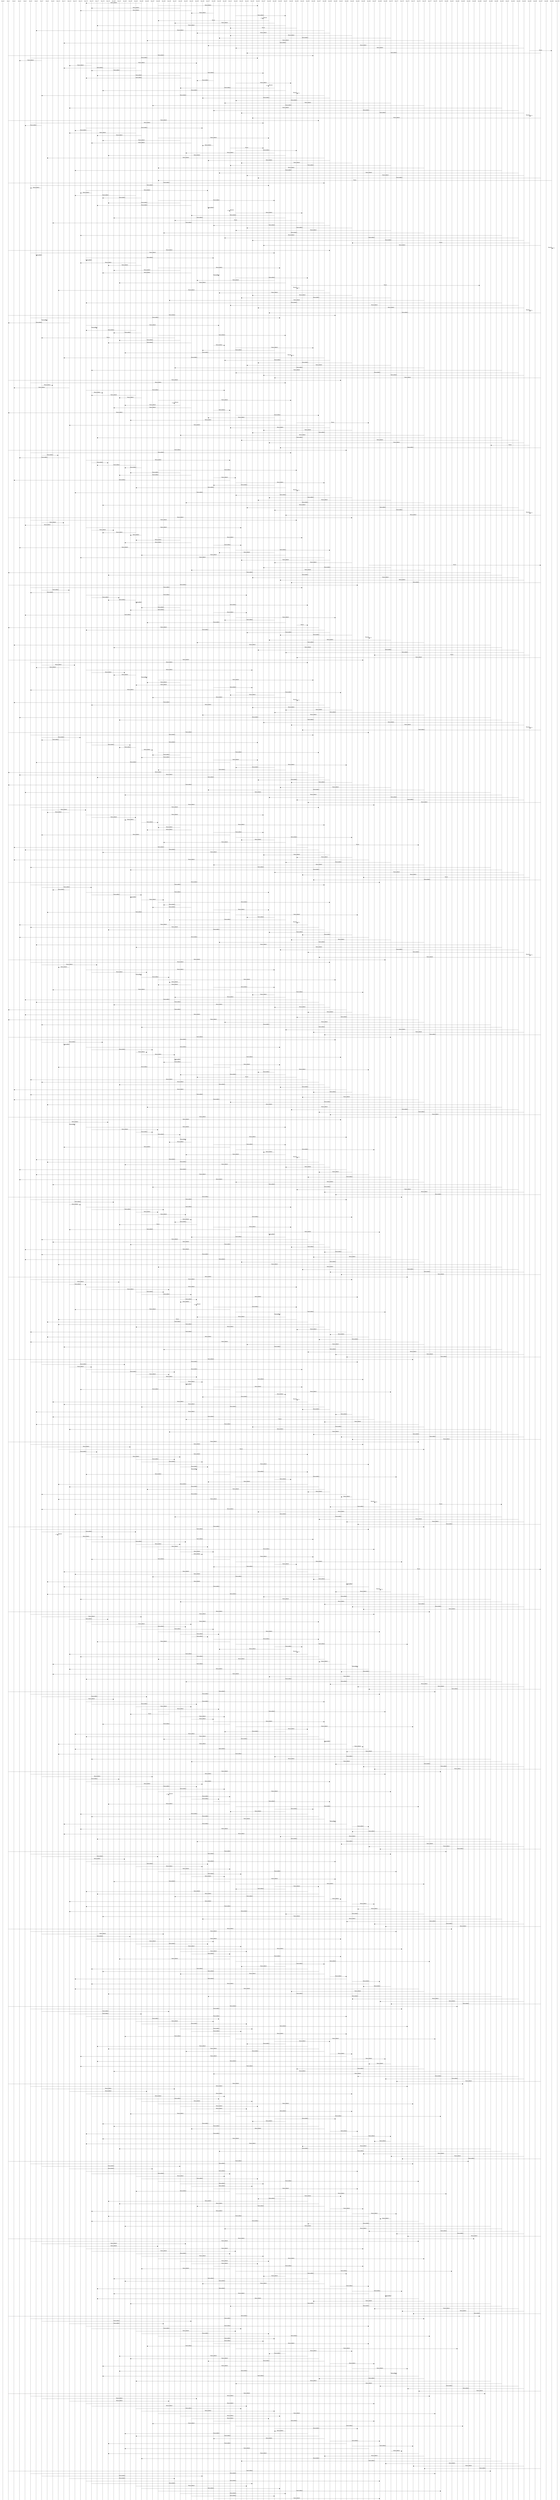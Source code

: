 msc{

Actor0,Actor1,Actor2,Actor3,Actor4,Actor5,Actor6,Actor7,Actor8,Actor9,Actor10,Actor11,Actor12,Actor13,Actor14,Actor15,Actor16,Actor17,Actor18,Actor19,Actor20,Actor21,Actor22,Actor23,Actor24,Actor25,Actor26,Actor27,Actor28,Actor29,Actor30,Actor31,Actor32,Actor33,Actor34,Actor35,Actor36,Actor37,Actor38,Actor39,Actor40,Actor41,Actor42,Actor43,Actor44,Actor45,Actor46,Actor47,Actor48,Actor49,Actor50,Actor51,Actor52,Actor53,Actor54,Actor55,Actor56,Actor57,Actor58,Actor59,Actor60,Actor61,Actor62,Actor63,Actor64,Actor65,Actor66,Actor67,Actor68,Actor69,Actor70,Actor71,Actor72,Actor73,Actor74,Actor75,Actor76,Actor77,Actor78,Actor79,Actor80,Actor81,Actor82,Actor83,Actor84,Actor85,Actor86,Actor87,Actor88,Actor89,Actor90,Actor91,Actor92,Actor93,Actor94,Actor95,Actor96,Actor97,Actor98,Actor99,Actor100;
 Actor25 => Actor15 [label="RemoveMe(G"];
 Actor28 => Actor46 [label="RemoveMe(G"];
 Actor32 => Actor16 [label="RemoveMe(G"];
 Actor34 => Actor14 [label="RemoveMe(G"];
 Actor38 => Actor34 [label="RemoveMe(G"];
 Actor42 => Actor51 [label="RemoveMe(G"];
 Actor47 => Actor47 [label="Remind"];
 Actor48 => Actor28 [label="Rumor"];
 Actor49 => Actor31 [label="RemoveMe(G"];
 Actor51 => Actor17 [label="RemoveMe(G"];
 Actor53 => Actor41 [label="Rumor"];
 Actor58 => Actor6 [label="RemoveMe(G"];
 Actor59 => Actor35 [label="RemoveMe(G"];
 Actor63 => Actor41 [label="RemoveMe(G"];
 Actor70 => Actor39 [label="RemoveMe(G"];
 Actor76 => Actor26 [label="RemoveMe(G"];
 Actor90 => Actor11 [label="RemoveMe(G"];
 Actor93 => Actor37 [label="RemoveMe(G"];
 Actor94 => Actor42 [label="RemoveMe(G"];
 Actor95 => Actor99 [label="Rumor"];
 Actor97 => Actor44 [label="RemoveMe(G"];
 Actor1 => Actor56 [label="RemoveMe(G"];
 Actor5 => Actor46 [label="RemoveMe(G"];
 Actor7 => Actor3 [label="RemoveMe(G"];
 Actor15 => Actor35 [label="RemoveMe(G"];
 Actor16 => Actor12 [label="RemoveMe(G"];
 Actor24 => Actor11 [label="RemoveMe(G"];
 Actor25 => Actor16 [label="RemoveMe(G"];
 Actor28 => Actor47 [label="RemoveMe(G"];
 Actor32 => Actor17 [label="RemoveMe(G"];
 Actor34 => Actor15 [label="RemoveMe(G"];
 Actor38 => Actor35 [label="RemoveMe(G"];
 Actor42 => Actor52 [label="RemoveMe(G"];
 Actor48 => Actor48 [label="Remind"];
 Actor49 => Actor32 [label="RemoveMe(G"];
 Actor51 => Actor18 [label="RemoveMe(G"];
 Actor53 => Actor53 [label="Remind"];
 Actor58 => Actor7 [label="RemoveMe(G"];
 Actor59 => Actor36 [label="RemoveMe(G"];
 Actor63 => Actor42 [label="RemoveMe(G"];
 Actor70 => Actor40 [label="RemoveMe(G"];
 Actor76 => Actor27 [label="RemoveMe(G"];
 Actor90 => Actor12 [label="RemoveMe(G"];
 Actor93 => Actor38 [label="RemoveMe(G"];
 Actor94 => Actor43 [label="RemoveMe(G"];
 Actor95 => Actor95 [label="Remind"];
 Actor97 => Actor45 [label="RemoveMe(G"];
 Actor1 => Actor57 [label="RemoveMe(G"];
 Actor5 => Actor47 [label="RemoveMe(G"];
 Actor7 => Actor4 [label="RemoveMe(G"];
 Actor15 => Actor36 [label="RemoveMe(G"];
 Actor16 => Actor13 [label="RemoveMe(G"];
 Actor24 => Actor12 [label="RemoveMe(G"];
 Actor25 => Actor17 [label="RemoveMe(G"];
 Actor28 => Actor48 [label="RemoveMe(G"];
 Actor32 => Actor18 [label="RemoveMe(G"];
 Actor34 => Actor16 [label="RemoveMe(G"];
 Actor38 => Actor36 [label="RemoveMe(G"];
 Actor41 => Actor47 [label="Rumor"];
 Actor42 => Actor53 [label="RemoveMe(G"];
 Actor49 => Actor33 [label="RemoveMe(G"];
 Actor51 => Actor19 [label="RemoveMe(G"];
 Actor58 => Actor8 [label="RemoveMe(G"];
 Actor59 => Actor37 [label="RemoveMe(G"];
 Actor63 => Actor43 [label="RemoveMe(G"];
 Actor70 => Actor41 [label="RemoveMe(G"];
 Actor76 => Actor28 [label="RemoveMe(G"];
 Actor90 => Actor13 [label="RemoveMe(G"];
 Actor93 => Actor39 [label="RemoveMe(G"];
 Actor94 => Actor44 [label="RemoveMe(G"];
 Actor97 => Actor46 [label="RemoveMe(G"];
 Actor99 => Actor28 [label="Rumor"];
 Actor1 => Actor58 [label="RemoveMe(G"];
 Actor5 => Actor48 [label="RemoveMe(G"];
 Actor7 => Actor5 [label="RemoveMe(G"];
 Actor15 => Actor37 [label="RemoveMe(G"];
 Actor16 => Actor14 [label="RemoveMe(G"];
 Actor24 => Actor13 [label="RemoveMe(G"];
 Actor25 => Actor18 [label="RemoveMe(G"];
 Actor28 => Actor49 [label="RemoveMe(G"];
 Actor32 => Actor19 [label="RemoveMe(G"];
 Actor34 => Actor17 [label="RemoveMe(G"];
 Actor38 => Actor37 [label="RemoveMe(G"];
 Actor41 => Actor41 [label="Remind"];
 Actor42 => Actor54 [label="RemoveMe(G"];
 Actor49 => Actor34 [label="RemoveMe(G"];
 Actor51 => Actor20 [label="RemoveMe(G"];
 Actor53 => Actor31 [label="Rumor"];
 Actor58 => Actor9 [label="RemoveMe(G"];
 Actor59 => Actor38 [label="RemoveMe(G"];
 Actor63 => Actor44 [label="RemoveMe(G"];
 Actor70 => Actor42 [label="RemoveMe(G"];
 Actor76 => Actor29 [label="RemoveMe(G"];
 Actor90 => Actor14 [label="RemoveMe(G"];
 Actor93 => Actor40 [label="RemoveMe(G"];
 Actor94 => Actor45 [label="RemoveMe(G"];
 Actor95 => Actor63 [label="Rumor"];
 Actor97 => Actor47 [label="RemoveMe(G"];
 Actor99 => Actor99 [label="Remind"];
 Actor1 => Actor59 [label="RemoveMe(G"];
 Actor5 => Actor49 [label="RemoveMe(G"];
 Actor7 => Actor6 [label="RemoveMe(G"];
 Actor15 => Actor38 [label="RemoveMe(G"];
 Actor16 => Actor15 [label="RemoveMe(G"];
 Actor24 => Actor14 [label="RemoveMe(G"];
 Actor25 => Actor19 [label="RemoveMe(G"];
 Actor28 => Actor50 [label="RemoveMe(G"];
 Actor32 => Actor20 [label="RemoveMe(G"];
 Actor34 => Actor18 [label="RemoveMe(G"];
 Actor38 => Actor39 [label="RemoveMe(G"];
 Actor42 => Actor55 [label="RemoveMe(G"];
 Actor49 => Actor35 [label="RemoveMe(G"];
 Actor51 => Actor21 [label="RemoveMe(G"];
 Actor52 => Actor86 [label="Rumor"];
 Actor53 => Actor53 [label="Remind"];
 Actor58 => Actor10 [label="RemoveMe(G"];
 Actor59 => Actor39 [label="RemoveMe(G"];
 Actor63 => Actor45 [label="RemoveMe(G"];
 Actor70 => Actor43 [label="RemoveMe(G"];
 Actor76 => Actor30 [label="RemoveMe(G"];
 Actor90 => Actor15 [label="RemoveMe(G"];
 Actor93 => Actor41 [label="RemoveMe(G"];
 Actor94 => Actor46 [label="RemoveMe(G"];
 Actor95 => Actor95 [label="Remind"];
 Actor97 => Actor48 [label="RemoveMe(G"];
 Actor1 => Actor60 [label="RemoveMe(G"];
 Actor5 => Actor50 [label="RemoveMe(G"];
 Actor7 => Actor8 [label="RemoveMe(G"];
 Actor12 => Actor1 [label="RemoveMe(G"];
 Actor15 => Actor39 [label="RemoveMe(G"];
 Actor16 => Actor17 [label="RemoveMe(G"];
 Actor24 => Actor15 [label="RemoveMe(G"];
 Actor25 => Actor20 [label="RemoveMe(G"];
 Actor28 => Actor51 [label="RemoveMe(G"];
 Actor31 => Actor7 [label="Rumor"];
 Actor32 => Actor21 [label="RemoveMe(G"];
 Actor34 => Actor19 [label="RemoveMe(G"];
 Actor38 => Actor40 [label="RemoveMe(G"];
 Actor42 => Actor56 [label="RemoveMe(G"];
 Actor49 => Actor36 [label="RemoveMe(G"];
 Actor51 => Actor22 [label="RemoveMe(G"];
 Actor52 => Actor52 [label="Remind"];
 Actor58 => Actor11 [label="RemoveMe(G"];
 Actor59 => Actor40 [label="RemoveMe(G"];
 Actor63 => Actor46 [label="RemoveMe(G"];
 Actor70 => Actor44 [label="RemoveMe(G"];
 Actor76 => Actor31 [label="RemoveMe(G"];
 Actor90 => Actor16 [label="RemoveMe(G"];
 Actor93 => Actor42 [label="RemoveMe(G"];
 Actor94 => Actor47 [label="RemoveMe(G"];
 Actor97 => Actor49 [label="RemoveMe(G"];
 Actor1 => Actor61 [label="RemoveMe(G"];
 Actor5 => Actor51 [label="RemoveMe(G"];
 Actor7 => Actor9 [label="RemoveMe(G"];
 Actor12 => Actor2 [label="RemoveMe(G"];
 Actor15 => Actor40 [label="RemoveMe(G"];
 Actor16 => Actor18 [label="RemoveMe(G"];
 Actor24 => Actor16 [label="RemoveMe(G"];
 Actor25 => Actor21 [label="RemoveMe(G"];
 Actor28 => Actor52 [label="RemoveMe(G"];
 Actor31 => Actor31 [label="Remind"];
 Actor32 => Actor22 [label="RemoveMe(G"];
 Actor34 => Actor20 [label="RemoveMe(G"];
 Actor38 => Actor41 [label="RemoveMe(G"];
 Actor41 => Actor1 [label="RemoveMe(G"];
 Actor42 => Actor57 [label="RemoveMe(G"];
 Actor49 => Actor37 [label="RemoveMe(G"];
 Actor51 => Actor23 [label="RemoveMe(G"];
 Actor53 => Actor66 [label="Rumor"];
 Actor58 => Actor12 [label="RemoveMe(G"];
 Actor59 => Actor41 [label="RemoveMe(G"];
 Actor63 => Actor47 [label="RemoveMe(G"];
 Actor70 => Actor45 [label="RemoveMe(G"];
 Actor76 => Actor32 [label="RemoveMe(G"];
 Actor90 => Actor17 [label="RemoveMe(G"];
 Actor93 => Actor43 [label="RemoveMe(G"];
 Actor94 => Actor48 [label="RemoveMe(G"];
 Actor95 => Actor88 [label="Rumor"];
 Actor97 => Actor50 [label="RemoveMe(G"];
 Actor1 => Actor62 [label="RemoveMe(G"];
 Actor5 => Actor52 [label="RemoveMe(G"];
 Actor7 => Actor10 [label="RemoveMe(G"];
 Actor12 => Actor3 [label="RemoveMe(G"];
 Actor15 => Actor41 [label="RemoveMe(G"];
 Actor16 => Actor19 [label="RemoveMe(G"];
 Actor24 => Actor17 [label="RemoveMe(G"];
 Actor25 => Actor22 [label="RemoveMe(G"];
 Actor28 => Actor53 [label="RemoveMe(G"];
 Actor32 => Actor23 [label="RemoveMe(G"];
 Actor34 => Actor21 [label="RemoveMe(G"];
 Actor38 => Actor42 [label="RemoveMe(G"];
 Actor41 => Actor2 [label="RemoveMe(G"];
 Actor42 => Actor58 [label="RemoveMe(G"];
 Actor49 => Actor38 [label="RemoveMe(G"];
 Actor51 => Actor24 [label="RemoveMe(G"];
 Actor53 => Actor53 [label="Remind"];
 Actor58 => Actor13 [label="RemoveMe(G"];
 Actor59 => Actor42 [label="RemoveMe(G"];
 Actor63 => Actor48 [label="RemoveMe(G"];
 Actor70 => Actor46 [label="RemoveMe(G"];
 Actor76 => Actor33 [label="RemoveMe(G"];
 Actor90 => Actor18 [label="RemoveMe(G"];
 Actor93 => Actor44 [label="RemoveMe(G"];
 Actor94 => Actor49 [label="RemoveMe(G"];
 Actor95 => Actor95 [label="Remind"];
 Actor97 => Actor51 [label="RemoveMe(G"];
 Actor1 => Actor63 [label="RemoveMe(G"];
 Actor5 => Actor53 [label="RemoveMe(G"];
 Actor7 => Actor11 [label="RemoveMe(G"];
 Actor12 => Actor4 [label="RemoveMe(G"];
 Actor15 => Actor43 [label="RemoveMe(G"];
 Actor16 => Actor20 [label="RemoveMe(G"];
 Actor24 => Actor18 [label="RemoveMe(G"];
 Actor25 => Actor23 [label="RemoveMe(G"];
 Actor28 => Actor54 [label="RemoveMe(G"];
 Actor32 => Actor24 [label="RemoveMe(G"];
 Actor34 => Actor22 [label="RemoveMe(G"];
 Actor38 => Actor43 [label="RemoveMe(G"];
 Actor41 => Actor3 [label="RemoveMe(G"];
 Actor42 => Actor59 [label="RemoveMe(G"];
 Actor49 => Actor39 [label="RemoveMe(G"];
 Actor51 => Actor25 [label="RemoveMe(G"];
 Actor58 => Actor14 [label="RemoveMe(G"];
 Actor59 => Actor43 [label="RemoveMe(G"];
 Actor63 => Actor49 [label="RemoveMe(G"];
 Actor66 => Actor97 [label="Rumor"];
 Actor70 => Actor47 [label="RemoveMe(G"];
 Actor76 => Actor34 [label="RemoveMe(G"];
 Actor88 => Actor1 [label="RemoveMe(G"];
 Actor90 => Actor19 [label="RemoveMe(G"];
 Actor93 => Actor45 [label="RemoveMe(G"];
 Actor94 => Actor50 [label="RemoveMe(G"];
 Actor97 => Actor52 [label="RemoveMe(G"];
 Actor1 => Actor64 [label="RemoveMe(G"];
 Actor5 => Actor54 [label="RemoveMe(G"];
 Actor7 => Actor12 [label="RemoveMe(G"];
 Actor12 => Actor5 [label="RemoveMe(G"];
 Actor15 => Actor44 [label="RemoveMe(G"];
 Actor16 => Actor21 [label="RemoveMe(G"];
 Actor24 => Actor19 [label="RemoveMe(G"];
 Actor25 => Actor24 [label="RemoveMe(G"];
 Actor28 => Actor55 [label="RemoveMe(G"];
 Actor32 => Actor25 [label="RemoveMe(G"];
 Actor34 => Actor23 [label="RemoveMe(G"];
 Actor38 => Actor44 [label="RemoveMe(G"];
 Actor41 => Actor4 [label="RemoveMe(G"];
 Actor42 => Actor60 [label="RemoveMe(G"];
 Actor49 => Actor40 [label="RemoveMe(G"];
 Actor51 => Actor26 [label="RemoveMe(G"];
 Actor53 => Actor55 [label="Rumor"];
 Actor57 => Actor1 [label="RemoveMe(G"];
 Actor58 => Actor15 [label="RemoveMe(G"];
 Actor59 => Actor44 [label="RemoveMe(G"];
 Actor63 => Actor50 [label="RemoveMe(G"];
 Actor66 => Actor66 [label="Remind"];
 Actor70 => Actor48 [label="RemoveMe(G"];
 Actor76 => Actor35 [label="RemoveMe(G"];
 Actor88 => Actor2 [label="RemoveMe(G"];
 Actor90 => Actor20 [label="RemoveMe(G"];
 Actor93 => Actor46 [label="RemoveMe(G"];
 Actor94 => Actor51 [label="RemoveMe(G"];
 Actor95 => Actor67 [label="Rumor"];
 Actor97 => Actor53 [label="RemoveMe(G"];
 Actor1 => Actor65 [label="RemoveMe(G"];
 Actor5 => Actor55 [label="RemoveMe(G"];
 Actor7 => Actor13 [label="RemoveMe(G"];
 Actor12 => Actor6 [label="RemoveMe(G"];
 Actor15 => Actor45 [label="RemoveMe(G"];
 Actor16 => Actor22 [label="RemoveMe(G"];
 Actor24 => Actor20 [label="RemoveMe(G"];
 Actor25 => Actor26 [label="RemoveMe(G"];
 Actor28 => Actor56 [label="RemoveMe(G"];
 Actor32 => Actor26 [label="RemoveMe(G"];
 Actor34 => Actor24 [label="RemoveMe(G"];
 Actor38 => Actor45 [label="RemoveMe(G"];
 Actor41 => Actor5 [label="RemoveMe(G"];
 Actor42 => Actor61 [label="RemoveMe(G"];
 Actor49 => Actor41 [label="RemoveMe(G"];
 Actor51 => Actor27 [label="RemoveMe(G"];
 Actor53 => Actor53 [label="Remind"];
 Actor57 => Actor2 [label="RemoveMe(G"];
 Actor58 => Actor16 [label="RemoveMe(G"];
 Actor59 => Actor45 [label="RemoveMe(G"];
 Actor63 => Actor51 [label="RemoveMe(G"];
 Actor70 => Actor49 [label="RemoveMe(G"];
 Actor76 => Actor36 [label="RemoveMe(G"];
 Actor88 => Actor3 [label="RemoveMe(G"];
 Actor90 => Actor21 [label="RemoveMe(G"];
 Actor93 => Actor47 [label="RemoveMe(G"];
 Actor94 => Actor52 [label="RemoveMe(G"];
 Actor95 => Actor95 [label="Remind"];
 Actor97 => Actor54 [label="RemoveMe(G"];
 Actor1 => Actor66 [label="RemoveMe(G"];
 Actor5 => Actor56 [label="RemoveMe(G"];
 Actor7 => Actor14 [label="RemoveMe(G"];
 Actor12 => Actor7 [label="RemoveMe(G"];
 Actor15 => Actor46 [label="RemoveMe(G"];
 Actor16 => Actor23 [label="RemoveMe(G"];
 Actor24 => Actor21 [label="RemoveMe(G"];
 Actor25 => Actor27 [label="RemoveMe(G"];
 Actor28 => Actor57 [label="RemoveMe(G"];
 Actor32 => Actor27 [label="RemoveMe(G"];
 Actor34 => Actor25 [label="RemoveMe(G"];
 Actor38 => Actor46 [label="RemoveMe(G"];
 Actor41 => Actor6 [label="RemoveMe(G"];
 Actor42 => Actor62 [label="RemoveMe(G"];
 Actor49 => Actor42 [label="RemoveMe(G"];
 Actor51 => Actor28 [label="RemoveMe(G"];
 Actor55 => Actor1 [label="RemoveMe(G"];
 Actor57 => Actor3 [label="RemoveMe(G"];
 Actor58 => Actor17 [label="RemoveMe(G"];
 Actor59 => Actor46 [label="RemoveMe(G"];
 Actor63 => Actor52 [label="RemoveMe(G"];
 Actor66 => Actor1 [label="RemoveMe(G"];
 Actor70 => Actor50 [label="RemoveMe(G"];
 Actor76 => Actor37 [label="RemoveMe(G"];
 Actor88 => Actor4 [label="RemoveMe(G"];
 Actor90 => Actor22 [label="RemoveMe(G"];
 Actor93 => Actor48 [label="RemoveMe(G"];
 Actor94 => Actor53 [label="RemoveMe(G"];
 Actor97 => Actor55 [label="RemoveMe(G"];
 Actor1 => Actor67 [label="RemoveMe(G"];
 Actor5 => Actor57 [label="RemoveMe(G"];
 Actor7 => Actor15 [label="RemoveMe(G"];
 Actor12 => Actor8 [label="RemoveMe(G"];
 Actor15 => Actor47 [label="RemoveMe(G"];
 Actor16 => Actor24 [label="RemoveMe(G"];
 Actor24 => Actor22 [label="RemoveMe(G"];
 Actor25 => Actor28 [label="RemoveMe(G"];
 Actor28 => Actor58 [label="RemoveMe(G"];
 Actor32 => Actor28 [label="RemoveMe(G"];
 Actor34 => Actor26 [label="RemoveMe(G"];
 Actor38 => Actor47 [label="RemoveMe(G"];
 Actor41 => Actor7 [label="RemoveMe(G"];
 Actor42 => Actor63 [label="RemoveMe(G"];
 Actor49 => Actor43 [label="RemoveMe(G"];
 Actor51 => Actor29 [label="RemoveMe(G"];
 Actor53 => Actor75 [label="Rumor"];
 Actor55 => Actor2 [label="RemoveMe(G"];
 Actor57 => Actor4 [label="RemoveMe(G"];
 Actor58 => Actor18 [label="RemoveMe(G"];
 Actor59 => Actor47 [label="RemoveMe(G"];
 Actor63 => Actor53 [label="RemoveMe(G"];
 Actor66 => Actor2 [label="RemoveMe(G"];
 Actor70 => Actor51 [label="RemoveMe(G"];
 Actor76 => Actor38 [label="RemoveMe(G"];
 Actor88 => Actor5 [label="RemoveMe(G"];
 Actor90 => Actor23 [label="RemoveMe(G"];
 Actor93 => Actor49 [label="RemoveMe(G"];
 Actor94 => Actor54 [label="RemoveMe(G"];
 Actor95 => Actor65 [label="Rumor"];
 Actor97 => Actor56 [label="RemoveMe(G"];
 Actor1 => Actor68 [label="RemoveMe(G"];
 Actor5 => Actor58 [label="RemoveMe(G"];
 Actor7 => Actor16 [label="RemoveMe(G"];
 Actor12 => Actor9 [label="RemoveMe(G"];
 Actor15 => Actor48 [label="RemoveMe(G"];
 Actor16 => Actor25 [label="RemoveMe(G"];
 Actor24 => Actor23 [label="RemoveMe(G"];
 Actor25 => Actor29 [label="RemoveMe(G"];
 Actor28 => Actor59 [label="RemoveMe(G"];
 Actor32 => Actor29 [label="RemoveMe(G"];
 Actor34 => Actor27 [label="RemoveMe(G"];
 Actor38 => Actor48 [label="RemoveMe(G"];
 Actor41 => Actor8 [label="RemoveMe(G"];
 Actor42 => Actor64 [label="RemoveMe(G"];
 Actor49 => Actor44 [label="RemoveMe(G"];
 Actor51 => Actor30 [label="RemoveMe(G"];
 Actor53 => Actor53 [label="Remind"];
 Actor55 => Actor3 [label="RemoveMe(G"];
 Actor57 => Actor5 [label="RemoveMe(G"];
 Actor58 => Actor19 [label="RemoveMe(G"];
 Actor59 => Actor48 [label="RemoveMe(G"];
 Actor63 => Actor54 [label="RemoveMe(G"];
 Actor66 => Actor3 [label="RemoveMe(G"];
 Actor70 => Actor52 [label="RemoveMe(G"];
 Actor76 => Actor39 [label="RemoveMe(G"];
 Actor88 => Actor6 [label="RemoveMe(G"];
 Actor90 => Actor24 [label="RemoveMe(G"];
 Actor93 => Actor50 [label="RemoveMe(G"];
 Actor94 => Actor55 [label="RemoveMe(G"];
 Actor95 => Actor95 [label="Remind"];
 Actor97 => Actor57 [label="RemoveMe(G"];
 Actor1 => Actor69 [label="RemoveMe(G"];
 Actor5 => Actor59 [label="RemoveMe(G"];
 Actor7 => Actor17 [label="RemoveMe(G"];
 Actor12 => Actor10 [label="RemoveMe(G"];
 Actor15 => Actor49 [label="RemoveMe(G"];
 Actor16 => Actor26 [label="RemoveMe(G"];
 Actor24 => Actor25 [label="RemoveMe(G"];
 Actor25 => Actor30 [label="RemoveMe(G"];
 Actor28 => Actor60 [label="RemoveMe(G"];
 Actor32 => Actor30 [label="RemoveMe(G"];
 Actor34 => Actor28 [label="RemoveMe(G"];
 Actor38 => Actor49 [label="RemoveMe(G"];
 Actor41 => Actor9 [label="RemoveMe(G"];
 Actor42 => Actor65 [label="RemoveMe(G"];
 Actor49 => Actor45 [label="RemoveMe(G"];
 Actor51 => Actor31 [label="RemoveMe(G"];
 Actor55 => Actor4 [label="RemoveMe(G"];
 Actor57 => Actor6 [label="RemoveMe(G"];
 Actor58 => Actor20 [label="RemoveMe(G"];
 Actor59 => Actor49 [label="RemoveMe(G"];
 Actor62 => Actor1 [label="RemoveMe(G"];
 Actor63 => Actor55 [label="RemoveMe(G"];
 Actor66 => Actor4 [label="RemoveMe(G"];
 Actor70 => Actor53 [label="RemoveMe(G"];
 Actor75 => Actor1 [label="RemoveMe(G"];
 Actor76 => Actor40 [label="RemoveMe(G"];
 Actor88 => Actor7 [label="RemoveMe(G"];
 Actor90 => Actor25 [label="RemoveMe(G"];
 Actor93 => Actor51 [label="RemoveMe(G"];
 Actor94 => Actor56 [label="RemoveMe(G"];
 Actor97 => Actor58 [label="RemoveMe(G"];
 Actor1 => Actor70 [label="RemoveMe(G"];
 Actor5 => Actor60 [label="RemoveMe(G"];
 Actor7 => Actor18 [label="RemoveMe(G"];
 Actor12 => Actor11 [label="RemoveMe(G"];
 Actor15 => Actor50 [label="RemoveMe(G"];
 Actor16 => Actor27 [label="RemoveMe(G"];
 Actor24 => Actor26 [label="RemoveMe(G"];
 Actor25 => Actor31 [label="RemoveMe(G"];
 Actor28 => Actor61 [label="RemoveMe(G"];
 Actor32 => Actor31 [label="RemoveMe(G"];
 Actor34 => Actor29 [label="RemoveMe(G"];
 Actor38 => Actor50 [label="RemoveMe(G"];
 Actor41 => Actor10 [label="RemoveMe(G"];
 Actor42 => Actor66 [label="RemoveMe(G"];
 Actor49 => Actor46 [label="RemoveMe(G"];
 Actor51 => Actor32 [label="RemoveMe(G"];
 Actor53 => Actor35 [label="Rumor"];
 Actor55 => Actor5 [label="RemoveMe(G"];
 Actor57 => Actor7 [label="RemoveMe(G"];
 Actor58 => Actor21 [label="RemoveMe(G"];
 Actor59 => Actor50 [label="RemoveMe(G"];
 Actor62 => Actor2 [label="RemoveMe(G"];
 Actor63 => Actor56 [label="RemoveMe(G"];
 Actor66 => Actor5 [label="RemoveMe(G"];
 Actor70 => Actor54 [label="RemoveMe(G"];
 Actor75 => Actor2 [label="RemoveMe(G"];
 Actor76 => Actor41 [label="RemoveMe(G"];
 Actor88 => Actor8 [label="RemoveMe(G"];
 Actor90 => Actor26 [label="RemoveMe(G"];
 Actor93 => Actor52 [label="RemoveMe(G"];
 Actor94 => Actor57 [label="RemoveMe(G"];
 Actor97 => Actor59 [label="RemoveMe(G"];
 Actor1 => Actor71 [label="RemoveMe(G"];
 Actor5 => Actor61 [label="RemoveMe(G"];
 Actor7 => Actor19 [label="RemoveMe(G"];
 Actor12 => Actor13 [label="RemoveMe(G"];
 Actor15 => Actor51 [label="RemoveMe(G"];
 Actor16 => Actor28 [label="RemoveMe(G"];
 Actor24 => Actor27 [label="RemoveMe(G"];
 Actor25 => Actor32 [label="RemoveMe(G"];
 Actor28 => Actor62 [label="RemoveMe(G"];
 Actor32 => Actor33 [label="RemoveMe(G"];
 Actor34 => Actor30 [label="RemoveMe(G"];
 Actor38 => Actor51 [label="RemoveMe(G"];
 Actor41 => Actor11 [label="RemoveMe(G"];
 Actor42 => Actor67 [label="RemoveMe(G"];
 Actor49 => Actor47 [label="RemoveMe(G"];
 Actor51 => Actor33 [label="RemoveMe(G"];
 Actor53 => Actor53 [label="Remind"];
 Actor55 => Actor6 [label="RemoveMe(G"];
 Actor57 => Actor8 [label="RemoveMe(G"];
 Actor58 => Actor22 [label="RemoveMe(G"];
 Actor59 => Actor51 [label="RemoveMe(G"];
 Actor62 => Actor3 [label="RemoveMe(G"];
 Actor63 => Actor57 [label="RemoveMe(G"];
 Actor66 => Actor6 [label="RemoveMe(G"];
 Actor70 => Actor55 [label="RemoveMe(G"];
 Actor75 => Actor3 [label="RemoveMe(G"];
 Actor76 => Actor42 [label="RemoveMe(G"];
 Actor88 => Actor9 [label="RemoveMe(G"];
 Actor90 => Actor27 [label="RemoveMe(G"];
 Actor93 => Actor53 [label="RemoveMe(G"];
 Actor94 => Actor58 [label="RemoveMe(G"];
 Actor97 => Actor60 [label="RemoveMe(G"];
 Actor1 => Actor72 [label="RemoveMe(G"];
 Actor5 => Actor62 [label="RemoveMe(G"];
 Actor7 => Actor20 [label="RemoveMe(G"];
 Actor12 => Actor14 [label="RemoveMe(G"];
 Actor15 => Actor52 [label="RemoveMe(G"];
 Actor16 => Actor29 [label="RemoveMe(G"];
 Actor24 => Actor28 [label="RemoveMe(G"];
 Actor25 => Actor33 [label="RemoveMe(G"];
 Actor28 => Actor63 [label="RemoveMe(G"];
 Actor32 => Actor34 [label="RemoveMe(G"];
 Actor34 => Actor31 [label="RemoveMe(G"];
 Actor35 => Actor21 [label="Rumor"];
 Actor38 => Actor52 [label="RemoveMe(G"];
 Actor41 => Actor12 [label="RemoveMe(G"];
 Actor42 => Actor68 [label="RemoveMe(G"];
 Actor49 => Actor48 [label="RemoveMe(G"];
 Actor51 => Actor34 [label="RemoveMe(G"];
 Actor55 => Actor7 [label="RemoveMe(G"];
 Actor57 => Actor9 [label="RemoveMe(G"];
 Actor58 => Actor23 [label="RemoveMe(G"];
 Actor59 => Actor52 [label="RemoveMe(G"];
 Actor62 => Actor4 [label="RemoveMe(G"];
 Actor63 => Actor58 [label="RemoveMe(G"];
 Actor66 => Actor7 [label="RemoveMe(G"];
 Actor70 => Actor56 [label="RemoveMe(G"];
 Actor75 => Actor4 [label="RemoveMe(G"];
 Actor76 => Actor43 [label="RemoveMe(G"];
 Actor88 => Actor10 [label="RemoveMe(G"];
 Actor90 => Actor28 [label="RemoveMe(G"];
 Actor93 => Actor54 [label="RemoveMe(G"];
 Actor94 => Actor59 [label="RemoveMe(G"];
 Actor97 => Actor61 [label="RemoveMe(G"];
 Actor1 => Actor73 [label="RemoveMe(G"];
 Actor5 => Actor63 [label="RemoveMe(G"];
 Actor7 => Actor21 [label="RemoveMe(G"];
 Actor12 => Actor15 [label="RemoveMe(G"];
 Actor15 => Actor53 [label="RemoveMe(G"];
 Actor16 => Actor30 [label="RemoveMe(G"];
 Actor24 => Actor29 [label="RemoveMe(G"];
 Actor25 => Actor34 [label="RemoveMe(G"];
 Actor28 => Actor64 [label="RemoveMe(G"];
 Actor32 => Actor35 [label="RemoveMe(G"];
 Actor34 => Actor32 [label="RemoveMe(G"];
 Actor35 => Actor35 [label="Remind"];
 Actor38 => Actor53 [label="RemoveMe(G"];
 Actor41 => Actor13 [label="RemoveMe(G"];
 Actor42 => Actor69 [label="RemoveMe(G"];
 Actor49 => Actor50 [label="RemoveMe(G"];
 Actor51 => Actor35 [label="RemoveMe(G"];
 Actor53 => Actor10 [label="Rumor"];
 Actor55 => Actor8 [label="RemoveMe(G"];
 Actor57 => Actor10 [label="RemoveMe(G"];
 Actor58 => Actor24 [label="RemoveMe(G"];
 Actor59 => Actor53 [label="RemoveMe(G"];
 Actor62 => Actor5 [label="RemoveMe(G"];
 Actor63 => Actor59 [label="RemoveMe(G"];
 Actor66 => Actor8 [label="RemoveMe(G"];
 Actor70 => Actor57 [label="RemoveMe(G"];
 Actor75 => Actor5 [label="RemoveMe(G"];
 Actor76 => Actor44 [label="RemoveMe(G"];
 Actor88 => Actor11 [label="RemoveMe(G"];
 Actor90 => Actor29 [label="RemoveMe(G"];
 Actor93 => Actor55 [label="RemoveMe(G"];
 Actor94 => Actor60 [label="RemoveMe(G"];
 Actor97 => Actor62 [label="RemoveMe(G"];
 Actor1 => Actor74 [label="RemoveMe(G"];
 Actor5 => Actor64 [label="RemoveMe(G"];
 Actor7 => Actor22 [label="RemoveMe(G"];
 Actor12 => Actor16 [label="RemoveMe(G"];
 Actor15 => Actor54 [label="RemoveMe(G"];
 Actor16 => Actor31 [label="RemoveMe(G"];
 Actor24 => Actor30 [label="RemoveMe(G"];
 Actor25 => Actor35 [label="RemoveMe(G"];
 Actor28 => Actor65 [label="RemoveMe(G"];
 Actor32 => Actor36 [label="RemoveMe(G"];
 Actor34 => Actor33 [label="RemoveMe(G"];
 Actor38 => Actor54 [label="RemoveMe(G"];
 Actor41 => Actor14 [label="RemoveMe(G"];
 Actor42 => Actor70 [label="RemoveMe(G"];
 Actor49 => Actor51 [label="RemoveMe(G"];
 Actor51 => Actor36 [label="RemoveMe(G"];
 Actor53 => Actor53 [label="Remind"];
 Actor55 => Actor9 [label="RemoveMe(G"];
 Actor57 => Actor11 [label="RemoveMe(G"];
 Actor58 => Actor25 [label="RemoveMe(G"];
 Actor59 => Actor54 [label="RemoveMe(G"];
 Actor62 => Actor6 [label="RemoveMe(G"];
 Actor63 => Actor60 [label="RemoveMe(G"];
 Actor66 => Actor9 [label="RemoveMe(G"];
 Actor67 => Actor33 [label="Rumor"];
 Actor70 => Actor58 [label="RemoveMe(G"];
 Actor75 => Actor6 [label="RemoveMe(G"];
 Actor76 => Actor45 [label="RemoveMe(G"];
 Actor88 => Actor12 [label="RemoveMe(G"];
 Actor90 => Actor30 [label="RemoveMe(G"];
 Actor93 => Actor56 [label="RemoveMe(G"];
 Actor94 => Actor61 [label="RemoveMe(G"];
 Actor97 => Actor63 [label="RemoveMe(G"];
 Actor1 => Actor75 [label="RemoveMe(G"];
 Actor5 => Actor65 [label="RemoveMe(G"];
 Actor7 => Actor23 [label="RemoveMe(G"];
 Actor10 => Actor76 [label="Rumor"];
 Actor12 => Actor17 [label="RemoveMe(G"];
 Actor15 => Actor55 [label="RemoveMe(G"];
 Actor16 => Actor32 [label="RemoveMe(G"];
 Actor24 => Actor31 [label="RemoveMe(G"];
 Actor25 => Actor36 [label="RemoveMe(G"];
 Actor28 => Actor66 [label="RemoveMe(G"];
 Actor32 => Actor37 [label="RemoveMe(G"];
 Actor34 => Actor35 [label="RemoveMe(G"];
 Actor38 => Actor55 [label="RemoveMe(G"];
 Actor41 => Actor15 [label="RemoveMe(G"];
 Actor42 => Actor71 [label="RemoveMe(G"];
 Actor49 => Actor52 [label="RemoveMe(G"];
 Actor51 => Actor37 [label="RemoveMe(G"];
 Actor55 => Actor10 [label="RemoveMe(G"];
 Actor57 => Actor12 [label="RemoveMe(G"];
 Actor58 => Actor26 [label="RemoveMe(G"];
 Actor59 => Actor55 [label="RemoveMe(G"];
 Actor62 => Actor7 [label="RemoveMe(G"];
 Actor63 => Actor61 [label="RemoveMe(G"];
 Actor66 => Actor10 [label="RemoveMe(G"];
 Actor67 => Actor67 [label="Remind"];
 Actor68 => Actor90 [label="Rumor"];
 Actor70 => Actor59 [label="RemoveMe(G"];
 Actor75 => Actor7 [label="RemoveMe(G"];
 Actor76 => Actor46 [label="RemoveMe(G"];
 Actor88 => Actor13 [label="RemoveMe(G"];
 Actor90 => Actor31 [label="RemoveMe(G"];
 Actor93 => Actor57 [label="RemoveMe(G"];
 Actor94 => Actor62 [label="RemoveMe(G"];
 Actor97 => Actor64 [label="RemoveMe(G"];
 Actor1 => Actor76 [label="RemoveMe(G"];
 Actor5 => Actor66 [label="RemoveMe(G"];
 Actor7 => Actor24 [label="RemoveMe(G"];
 Actor10 => Actor10 [label="Remind"];
 Actor12 => Actor18 [label="RemoveMe(G"];
 Actor15 => Actor56 [label="RemoveMe(G"];
 Actor16 => Actor33 [label="RemoveMe(G"];
 Actor24 => Actor32 [label="RemoveMe(G"];
 Actor25 => Actor37 [label="RemoveMe(G"];
 Actor28 => Actor67 [label="RemoveMe(G"];
 Actor32 => Actor38 [label="RemoveMe(G"];
 Actor34 => Actor36 [label="RemoveMe(G"];
 Actor38 => Actor56 [label="RemoveMe(G"];
 Actor41 => Actor16 [label="RemoveMe(G"];
 Actor42 => Actor72 [label="RemoveMe(G"];
 Actor49 => Actor53 [label="RemoveMe(G"];
 Actor51 => Actor38 [label="RemoveMe(G"];
 Actor53 => Actor97 [label="Rumor"];
 Actor55 => Actor11 [label="RemoveMe(G"];
 Actor57 => Actor13 [label="RemoveMe(G"];
 Actor58 => Actor27 [label="RemoveMe(G"];
 Actor59 => Actor56 [label="RemoveMe(G"];
 Actor62 => Actor8 [label="RemoveMe(G"];
 Actor63 => Actor62 [label="RemoveMe(G"];
 Actor66 => Actor11 [label="RemoveMe(G"];
 Actor68 => Actor68 [label="Remind"];
 Actor70 => Actor60 [label="RemoveMe(G"];
 Actor75 => Actor8 [label="RemoveMe(G"];
 Actor76 => Actor47 [label="RemoveMe(G"];
 Actor88 => Actor14 [label="RemoveMe(G"];
 Actor90 => Actor32 [label="RemoveMe(G"];
 Actor93 => Actor58 [label="RemoveMe(G"];
 Actor94 => Actor63 [label="RemoveMe(G"];
 Actor97 => Actor65 [label="RemoveMe(G"];
 Actor1 => Actor77 [label="RemoveMe(G"];
 Actor5 => Actor67 [label="RemoveMe(G"];
 Actor7 => Actor25 [label="RemoveMe(G"];
 Actor12 => Actor19 [label="RemoveMe(G"];
 Actor15 => Actor57 [label="RemoveMe(G"];
 Actor16 => Actor34 [label="RemoveMe(G"];
 Actor24 => Actor33 [label="RemoveMe(G"];
 Actor25 => Actor38 [label="RemoveMe(G"];
 Actor28 => Actor68 [label="RemoveMe(G"];
 Actor32 => Actor39 [label="RemoveMe(G"];
 Actor34 => Actor37 [label="RemoveMe(G"];
 Actor38 => Actor57 [label="RemoveMe(G"];
 Actor41 => Actor17 [label="RemoveMe(G"];
 Actor42 => Actor73 [label="RemoveMe(G"];
 Actor49 => Actor54 [label="RemoveMe(G"];
 Actor51 => Actor39 [label="RemoveMe(G"];
 Actor53 => Actor53 [label="Remind"];
 Actor55 => Actor12 [label="RemoveMe(G"];
 Actor57 => Actor14 [label="RemoveMe(G"];
 Actor58 => Actor28 [label="RemoveMe(G"];
 Actor59 => Actor57 [label="RemoveMe(G"];
 Actor62 => Actor9 [label="RemoveMe(G"];
 Actor63 => Actor64 [label="RemoveMe(G"];
 Actor66 => Actor12 [label="RemoveMe(G"];
 Actor70 => Actor61 [label="RemoveMe(G"];
 Actor75 => Actor9 [label="RemoveMe(G"];
 Actor76 => Actor48 [label="RemoveMe(G"];
 Actor88 => Actor15 [label="RemoveMe(G"];
 Actor90 => Actor33 [label="RemoveMe(G"];
 Actor93 => Actor59 [label="RemoveMe(G"];
 Actor94 => Actor64 [label="RemoveMe(G"];
 Actor97 => Actor66 [label="RemoveMe(G"];
 Actor1 => Actor78 [label="RemoveMe(G"];
 Actor5 => Actor68 [label="RemoveMe(G"];
 Actor7 => Actor26 [label="RemoveMe(G"];
 Actor12 => Actor20 [label="RemoveMe(G"];
 Actor15 => Actor58 [label="RemoveMe(G"];
 Actor16 => Actor35 [label="RemoveMe(G"];
 Actor24 => Actor34 [label="RemoveMe(G"];
 Actor25 => Actor39 [label="RemoveMe(G"];
 Actor28 => Actor69 [label="RemoveMe(G"];
 Actor30 => Actor23 [label="Rumor"];
 Actor32 => Actor40 [label="RemoveMe(G"];
 Actor34 => Actor38 [label="RemoveMe(G"];
 Actor38 => Actor58 [label="RemoveMe(G"];
 Actor41 => Actor18 [label="RemoveMe(G"];
 Actor42 => Actor74 [label="RemoveMe(G"];
 Actor49 => Actor55 [label="RemoveMe(G"];
 Actor51 => Actor40 [label="RemoveMe(G"];
 Actor55 => Actor13 [label="RemoveMe(G"];
 Actor57 => Actor15 [label="RemoveMe(G"];
 Actor58 => Actor29 [label="RemoveMe(G"];
 Actor59 => Actor58 [label="RemoveMe(G"];
 Actor62 => Actor10 [label="RemoveMe(G"];
 Actor63 => Actor65 [label="RemoveMe(G"];
 Actor66 => Actor13 [label="RemoveMe(G"];
 Actor70 => Actor62 [label="RemoveMe(G"];
 Actor75 => Actor10 [label="RemoveMe(G"];
 Actor76 => Actor49 [label="RemoveMe(G"];
 Actor88 => Actor16 [label="RemoveMe(G"];
 Actor90 => Actor34 [label="RemoveMe(G"];
 Actor93 => Actor60 [label="RemoveMe(G"];
 Actor94 => Actor65 [label="RemoveMe(G"];
 Actor97 => Actor67 [label="RemoveMe(G"];
 Actor1 => Actor79 [label="RemoveMe(G"];
 Actor5 => Actor69 [label="RemoveMe(G"];
 Actor7 => Actor27 [label="RemoveMe(G"];
 Actor12 => Actor21 [label="RemoveMe(G"];
 Actor15 => Actor59 [label="RemoveMe(G"];
 Actor16 => Actor36 [label="RemoveMe(G"];
 Actor24 => Actor35 [label="RemoveMe(G"];
 Actor25 => Actor40 [label="RemoveMe(G"];
 Actor28 => Actor70 [label="RemoveMe(G"];
 Actor30 => Actor30 [label="Remind"];
 Actor32 => Actor41 [label="RemoveMe(G"];
 Actor34 => Actor39 [label="RemoveMe(G"];
 Actor38 => Actor59 [label="RemoveMe(G"];
 Actor41 => Actor19 [label="RemoveMe(G"];
 Actor42 => Actor75 [label="RemoveMe(G"];
 Actor49 => Actor56 [label="RemoveMe(G"];
 Actor51 => Actor41 [label="RemoveMe(G"];
 Actor55 => Actor14 [label="RemoveMe(G"];
 Actor57 => Actor16 [label="RemoveMe(G"];
 Actor58 => Actor30 [label="RemoveMe(G"];
 Actor59 => Actor60 [label="RemoveMe(G"];
 Actor62 => Actor11 [label="RemoveMe(G"];
 Actor63 => Actor66 [label="RemoveMe(G"];
 Actor66 => Actor14 [label="RemoveMe(G"];
 Actor70 => Actor63 [label="RemoveMe(G"];
 Actor75 => Actor11 [label="RemoveMe(G"];
 Actor76 => Actor50 [label="RemoveMe(G"];
 Actor88 => Actor17 [label="RemoveMe(G"];
 Actor90 => Actor35 [label="RemoveMe(G"];
 Actor93 => Actor61 [label="RemoveMe(G"];
 Actor94 => Actor66 [label="RemoveMe(G"];
 Actor97 => Actor68 [label="RemoveMe(G"];
 Actor1 => Actor80 [label="RemoveMe(G"];
 Actor5 => Actor70 [label="RemoveMe(G"];
 Actor7 => Actor28 [label="RemoveMe(G"];
 Actor12 => Actor22 [label="RemoveMe(G"];
 Actor15 => Actor60 [label="RemoveMe(G"];
 Actor16 => Actor37 [label="RemoveMe(G"];
 Actor24 => Actor36 [label="RemoveMe(G"];
 Actor25 => Actor41 [label="RemoveMe(G"];
 Actor28 => Actor71 [label="RemoveMe(G"];
 Actor32 => Actor43 [label="RemoveMe(G"];
 Actor34 => Actor40 [label="RemoveMe(G"];
 Actor38 => Actor60 [label="RemoveMe(G"];
 Actor41 => Actor20 [label="RemoveMe(G"];
 Actor42 => Actor76 [label="RemoveMe(G"];
 Actor49 => Actor57 [label="RemoveMe(G"];
 Actor51 => Actor42 [label="RemoveMe(G"];
 Actor55 => Actor15 [label="RemoveMe(G"];
 Actor57 => Actor17 [label="RemoveMe(G"];
 Actor58 => Actor31 [label="RemoveMe(G"];
 Actor59 => Actor61 [label="RemoveMe(G"];
 Actor62 => Actor12 [label="RemoveMe(G"];
 Actor63 => Actor67 [label="RemoveMe(G"];
 Actor66 => Actor15 [label="RemoveMe(G"];
 Actor70 => Actor64 [label="RemoveMe(G"];
 Actor75 => Actor12 [label="RemoveMe(G"];
 Actor76 => Actor51 [label="RemoveMe(G"];
 Actor88 => Actor18 [label="RemoveMe(G"];
 Actor90 => Actor36 [label="RemoveMe(G"];
 Actor93 => Actor62 [label="RemoveMe(G"];
 Actor94 => Actor67 [label="RemoveMe(G"];
 Actor97 => Actor69 [label="RemoveMe(G"];
 Actor1 => Actor81 [label="RemoveMe(G"];
 Actor5 => Actor71 [label="RemoveMe(G"];
 Actor7 => Actor29 [label="RemoveMe(G"];
 Actor12 => Actor23 [label="RemoveMe(G"];
 Actor15 => Actor61 [label="RemoveMe(G"];
 Actor16 => Actor38 [label="RemoveMe(G"];
 Actor24 => Actor37 [label="RemoveMe(G"];
 Actor25 => Actor43 [label="RemoveMe(G"];
 Actor28 => Actor72 [label="RemoveMe(G"];
 Actor32 => Actor44 [label="RemoveMe(G"];
 Actor34 => Actor41 [label="RemoveMe(G"];
 Actor38 => Actor61 [label="RemoveMe(G"];
 Actor41 => Actor21 [label="RemoveMe(G"];
 Actor42 => Actor77 [label="RemoveMe(G"];
 Actor49 => Actor58 [label="RemoveMe(G"];
 Actor51 => Actor43 [label="RemoveMe(G"];
 Actor55 => Actor16 [label="RemoveMe(G"];
 Actor57 => Actor18 [label="RemoveMe(G"];
 Actor58 => Actor32 [label="RemoveMe(G"];
 Actor59 => Actor62 [label="RemoveMe(G"];
 Actor62 => Actor13 [label="RemoveMe(G"];
 Actor63 => Actor68 [label="RemoveMe(G"];
 Actor66 => Actor16 [label="RemoveMe(G"];
 Actor70 => Actor65 [label="RemoveMe(G"];
 Actor75 => Actor13 [label="RemoveMe(G"];
 Actor76 => Actor52 [label="RemoveMe(G"];
 Actor88 => Actor19 [label="RemoveMe(G"];
 Actor90 => Actor37 [label="RemoveMe(G"];
 Actor93 => Actor63 [label="RemoveMe(G"];
 Actor94 => Actor68 [label="RemoveMe(G"];
 Actor97 => Actor70 [label="RemoveMe(G"];
 Actor1 => Actor82 [label="RemoveMe(G"];
 Actor5 => Actor72 [label="RemoveMe(G"];
 Actor7 => Actor30 [label="RemoveMe(G"];
 Actor12 => Actor25 [label="RemoveMe(G"];
 Actor15 => Actor62 [label="RemoveMe(G"];
 Actor16 => Actor39 [label="RemoveMe(G"];
 Actor24 => Actor38 [label="RemoveMe(G"];
 Actor25 => Actor44 [label="RemoveMe(G"];
 Actor28 => Actor73 [label="RemoveMe(G"];
 Actor32 => Actor45 [label="RemoveMe(G"];
 Actor34 => Actor43 [label="RemoveMe(G"];
 Actor38 => Actor62 [label="RemoveMe(G"];
 Actor41 => Actor22 [label="RemoveMe(G"];
 Actor42 => Actor78 [label="RemoveMe(G"];
 Actor49 => Actor59 [label="RemoveMe(G"];
 Actor51 => Actor44 [label="RemoveMe(G"];
 Actor55 => Actor17 [label="RemoveMe(G"];
 Actor57 => Actor19 [label="RemoveMe(G"];
 Actor58 => Actor33 [label="RemoveMe(G"];
 Actor59 => Actor63 [label="RemoveMe(G"];
 Actor62 => Actor14 [label="RemoveMe(G"];
 Actor63 => Actor69 [label="RemoveMe(G"];
 Actor66 => Actor17 [label="RemoveMe(G"];
 Actor70 => Actor66 [label="RemoveMe(G"];
 Actor75 => Actor14 [label="RemoveMe(G"];
 Actor76 => Actor53 [label="RemoveMe(G"];
 Actor88 => Actor20 [label="RemoveMe(G"];
 Actor90 => Actor38 [label="RemoveMe(G"];
 Actor93 => Actor64 [label="RemoveMe(G"];
 Actor94 => Actor69 [label="RemoveMe(G"];
 Actor97 => Actor71 [label="RemoveMe(G"];
 Actor1 => Actor83 [label="RemoveMe(G"];
 Actor5 => Actor73 [label="RemoveMe(G"];
 Actor7 => Actor31 [label="RemoveMe(G"];
 Actor12 => Actor26 [label="RemoveMe(G"];
 Actor15 => Actor63 [label="RemoveMe(G"];
 Actor16 => Actor40 [label="RemoveMe(G"];
 Actor24 => Actor39 [label="RemoveMe(G"];
 Actor25 => Actor45 [label="RemoveMe(G"];
 Actor28 => Actor74 [label="RemoveMe(G"];
 Actor32 => Actor46 [label="RemoveMe(G"];
 Actor34 => Actor44 [label="RemoveMe(G"];
 Actor38 => Actor63 [label="RemoveMe(G"];
 Actor41 => Actor23 [label="RemoveMe(G"];
 Actor42 => Actor79 [label="RemoveMe(G"];
 Actor49 => Actor60 [label="RemoveMe(G"];
 Actor51 => Actor45 [label="RemoveMe(G"];
 Actor55 => Actor18 [label="RemoveMe(G"];
 Actor57 => Actor20 [label="RemoveMe(G"];
 Actor58 => Actor34 [label="RemoveMe(G"];
 Actor59 => Actor64 [label="RemoveMe(G"];
 Actor62 => Actor15 [label="RemoveMe(G"];
 Actor63 => Actor70 [label="RemoveMe(G"];
 Actor66 => Actor18 [label="RemoveMe(G"];
 Actor70 => Actor67 [label="RemoveMe(G"];
 Actor75 => Actor15 [label="RemoveMe(G"];
 Actor76 => Actor54 [label="RemoveMe(G"];
 Actor88 => Actor21 [label="RemoveMe(G"];
 Actor90 => Actor39 [label="RemoveMe(G"];
 Actor93 => Actor65 [label="RemoveMe(G"];
 Actor94 => Actor70 [label="RemoveMe(G"];
 Actor97 => Actor72 [label="RemoveMe(G"];
 Actor1 => Actor84 [label="RemoveMe(G"];
 Actor5 => Actor74 [label="RemoveMe(G"];
 Actor7 => Actor32 [label="RemoveMe(G"];
 Actor12 => Actor27 [label="RemoveMe(G"];
 Actor15 => Actor64 [label="RemoveMe(G"];
 Actor16 => Actor41 [label="RemoveMe(G"];
 Actor24 => Actor40 [label="RemoveMe(G"];
 Actor25 => Actor46 [label="RemoveMe(G"];
 Actor28 => Actor75 [label="RemoveMe(G"];
 Actor32 => Actor47 [label="RemoveMe(G"];
 Actor34 => Actor45 [label="RemoveMe(G"];
 Actor38 => Actor64 [label="RemoveMe(G"];
 Actor41 => Actor24 [label="RemoveMe(G"];
 Actor42 => Actor80 [label="RemoveMe(G"];
 Actor49 => Actor61 [label="RemoveMe(G"];
 Actor51 => Actor46 [label="RemoveMe(G"];
 Actor55 => Actor19 [label="RemoveMe(G"];
 Actor57 => Actor21 [label="RemoveMe(G"];
 Actor58 => Actor35 [label="RemoveMe(G"];
 Actor59 => Actor65 [label="RemoveMe(G"];
 Actor62 => Actor16 [label="RemoveMe(G"];
 Actor63 => Actor71 [label="RemoveMe(G"];
 Actor66 => Actor19 [label="RemoveMe(G"];
 Actor70 => Actor68 [label="RemoveMe(G"];
 Actor75 => Actor16 [label="RemoveMe(G"];
 Actor76 => Actor55 [label="RemoveMe(G"];
 Actor88 => Actor22 [label="RemoveMe(G"];
 Actor90 => Actor40 [label="RemoveMe(G"];
 Actor93 => Actor66 [label="RemoveMe(G"];
 Actor94 => Actor71 [label="RemoveMe(G"];
 Actor97 => Actor73 [label="RemoveMe(G"];
 Actor1 => Actor85 [label="RemoveMe(G"];
 Actor5 => Actor75 [label="RemoveMe(G"];
 Actor7 => Actor33 [label="RemoveMe(G"];
 Actor12 => Actor28 [label="RemoveMe(G"];
 Actor15 => Actor65 [label="RemoveMe(G"];
 Actor16 => Actor42 [label="RemoveMe(G"];
 Actor24 => Actor41 [label="RemoveMe(G"];
 Actor25 => Actor47 [label="RemoveMe(G"];
 Actor28 => Actor76 [label="RemoveMe(G"];
 Actor32 => Actor48 [label="RemoveMe(G"];
 Actor34 => Actor46 [label="RemoveMe(G"];
 Actor38 => Actor65 [label="RemoveMe(G"];
 Actor41 => Actor25 [label="RemoveMe(G"];
 Actor42 => Actor81 [label="RemoveMe(G"];
 Actor49 => Actor62 [label="RemoveMe(G"];
 Actor51 => Actor47 [label="RemoveMe(G"];
 Actor55 => Actor20 [label="RemoveMe(G"];
 Actor57 => Actor22 [label="RemoveMe(G"];
 Actor58 => Actor36 [label="RemoveMe(G"];
 Actor59 => Actor66 [label="RemoveMe(G"];
 Actor62 => Actor17 [label="RemoveMe(G"];
 Actor63 => Actor72 [label="RemoveMe(G"];
 Actor66 => Actor20 [label="RemoveMe(G"];
 Actor70 => Actor69 [label="RemoveMe(G"];
 Actor75 => Actor17 [label="RemoveMe(G"];
 Actor76 => Actor56 [label="RemoveMe(G"];
 Actor88 => Actor23 [label="RemoveMe(G"];
 Actor90 => Actor41 [label="RemoveMe(G"];
 Actor93 => Actor67 [label="RemoveMe(G"];
 Actor94 => Actor72 [label="RemoveMe(G"];
 Actor97 => Actor74 [label="RemoveMe(G"];
 Actor1 => Actor86 [label="RemoveMe(G"];
 Actor5 => Actor76 [label="RemoveMe(G"];
 Actor7 => Actor34 [label="RemoveMe(G"];
 Actor12 => Actor29 [label="RemoveMe(G"];
 Actor15 => Actor66 [label="RemoveMe(G"];
 Actor16 => Actor43 [label="RemoveMe(G"];
 Actor24 => Actor42 [label="RemoveMe(G"];
 Actor25 => Actor48 [label="RemoveMe(G"];
 Actor28 => Actor77 [label="RemoveMe(G"];
 Actor32 => Actor49 [label="RemoveMe(G"];
 Actor34 => Actor47 [label="RemoveMe(G"];
 Actor38 => Actor66 [label="RemoveMe(G"];
 Actor41 => Actor26 [label="RemoveMe(G"];
 Actor42 => Actor82 [label="RemoveMe(G"];
 Actor49 => Actor63 [label="RemoveMe(G"];
 Actor51 => Actor48 [label="RemoveMe(G"];
 Actor55 => Actor21 [label="RemoveMe(G"];
 Actor57 => Actor23 [label="RemoveMe(G"];
 Actor58 => Actor37 [label="RemoveMe(G"];
 Actor59 => Actor67 [label="RemoveMe(G"];
 Actor62 => Actor18 [label="RemoveMe(G"];
 Actor63 => Actor73 [label="RemoveMe(G"];
 Actor66 => Actor21 [label="RemoveMe(G"];
 Actor70 => Actor71 [label="RemoveMe(G"];
 Actor75 => Actor18 [label="RemoveMe(G"];
 Actor76 => Actor57 [label="RemoveMe(G"];
 Actor88 => Actor24 [label="RemoveMe(G"];
 Actor90 => Actor42 [label="RemoveMe(G"];
 Actor93 => Actor68 [label="RemoveMe(G"];
 Actor94 => Actor73 [label="RemoveMe(G"];
 Actor97 => Actor75 [label="RemoveMe(G"];
 Actor1 => Actor87 [label="RemoveMe(G"];
 Actor5 => Actor77 [label="RemoveMe(G"];
 Actor7 => Actor35 [label="RemoveMe(G"];
 Actor12 => Actor30 [label="RemoveMe(G"];
 Actor15 => Actor67 [label="RemoveMe(G"];
 Actor16 => Actor44 [label="RemoveMe(G"];
 Actor24 => Actor43 [label="RemoveMe(G"];
 Actor25 => Actor49 [label="RemoveMe(G"];
 Actor28 => Actor78 [label="RemoveMe(G"];
 Actor32 => Actor50 [label="RemoveMe(G"];
 Actor34 => Actor48 [label="RemoveMe(G"];
 Actor38 => Actor67 [label="RemoveMe(G"];
 Actor41 => Actor27 [label="RemoveMe(G"];
 Actor42 => Actor83 [label="RemoveMe(G"];
 Actor49 => Actor64 [label="RemoveMe(G"];
 Actor51 => Actor49 [label="RemoveMe(G"];
 Actor55 => Actor22 [label="RemoveMe(G"];
 Actor57 => Actor24 [label="RemoveMe(G"];
 Actor58 => Actor38 [label="RemoveMe(G"];
 Actor59 => Actor68 [label="RemoveMe(G"];
 Actor62 => Actor19 [label="RemoveMe(G"];
 Actor63 => Actor74 [label="RemoveMe(G"];
 Actor66 => Actor22 [label="RemoveMe(G"];
 Actor70 => Actor72 [label="RemoveMe(G"];
 Actor75 => Actor19 [label="RemoveMe(G"];
 Actor76 => Actor58 [label="RemoveMe(G"];
 Actor88 => Actor25 [label="RemoveMe(G"];
 Actor90 => Actor43 [label="RemoveMe(G"];
 Actor93 => Actor69 [label="RemoveMe(G"];
 Actor94 => Actor74 [label="RemoveMe(G"];
 Actor97 => Actor76 [label="RemoveMe(G"];
 Actor1 => Actor88 [label="RemoveMe(G"];
 Actor5 => Actor78 [label="RemoveMe(G"];
 Actor7 => Actor36 [label="RemoveMe(G"];
 Actor12 => Actor31 [label="RemoveMe(G"];
 Actor15 => Actor68 [label="RemoveMe(G"];
 Actor16 => Actor45 [label="RemoveMe(G"];
 Actor24 => Actor44 [label="RemoveMe(G"];
 Actor25 => Actor50 [label="RemoveMe(G"];
 Actor28 => Actor79 [label="RemoveMe(G"];
 Actor32 => Actor51 [label="RemoveMe(G"];
 Actor34 => Actor49 [label="RemoveMe(G"];
 Actor38 => Actor68 [label="RemoveMe(G"];
}